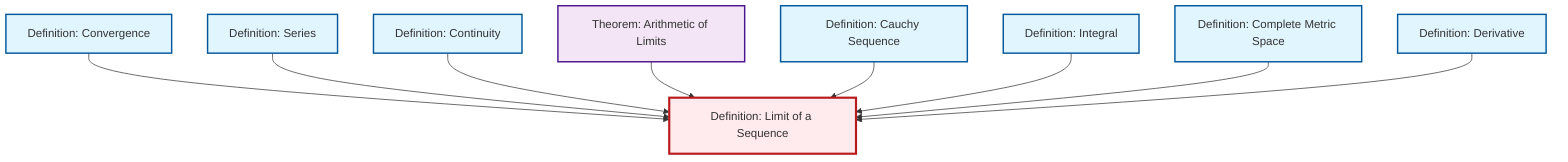 graph TD
    classDef definition fill:#e1f5fe,stroke:#01579b,stroke-width:2px
    classDef theorem fill:#f3e5f5,stroke:#4a148c,stroke-width:2px
    classDef axiom fill:#fff3e0,stroke:#e65100,stroke-width:2px
    classDef example fill:#e8f5e9,stroke:#1b5e20,stroke-width:2px
    classDef current fill:#ffebee,stroke:#b71c1c,stroke-width:3px
    thm-limit-arithmetic["Theorem: Arithmetic of Limits"]:::theorem
    def-derivative["Definition: Derivative"]:::definition
    def-convergence["Definition: Convergence"]:::definition
    def-limit["Definition: Limit of a Sequence"]:::definition
    def-series["Definition: Series"]:::definition
    def-complete-metric-space["Definition: Complete Metric Space"]:::definition
    def-integral["Definition: Integral"]:::definition
    def-cauchy-sequence["Definition: Cauchy Sequence"]:::definition
    def-continuity["Definition: Continuity"]:::definition
    def-convergence --> def-limit
    def-series --> def-limit
    def-continuity --> def-limit
    thm-limit-arithmetic --> def-limit
    def-cauchy-sequence --> def-limit
    def-integral --> def-limit
    def-complete-metric-space --> def-limit
    def-derivative --> def-limit
    class def-limit current